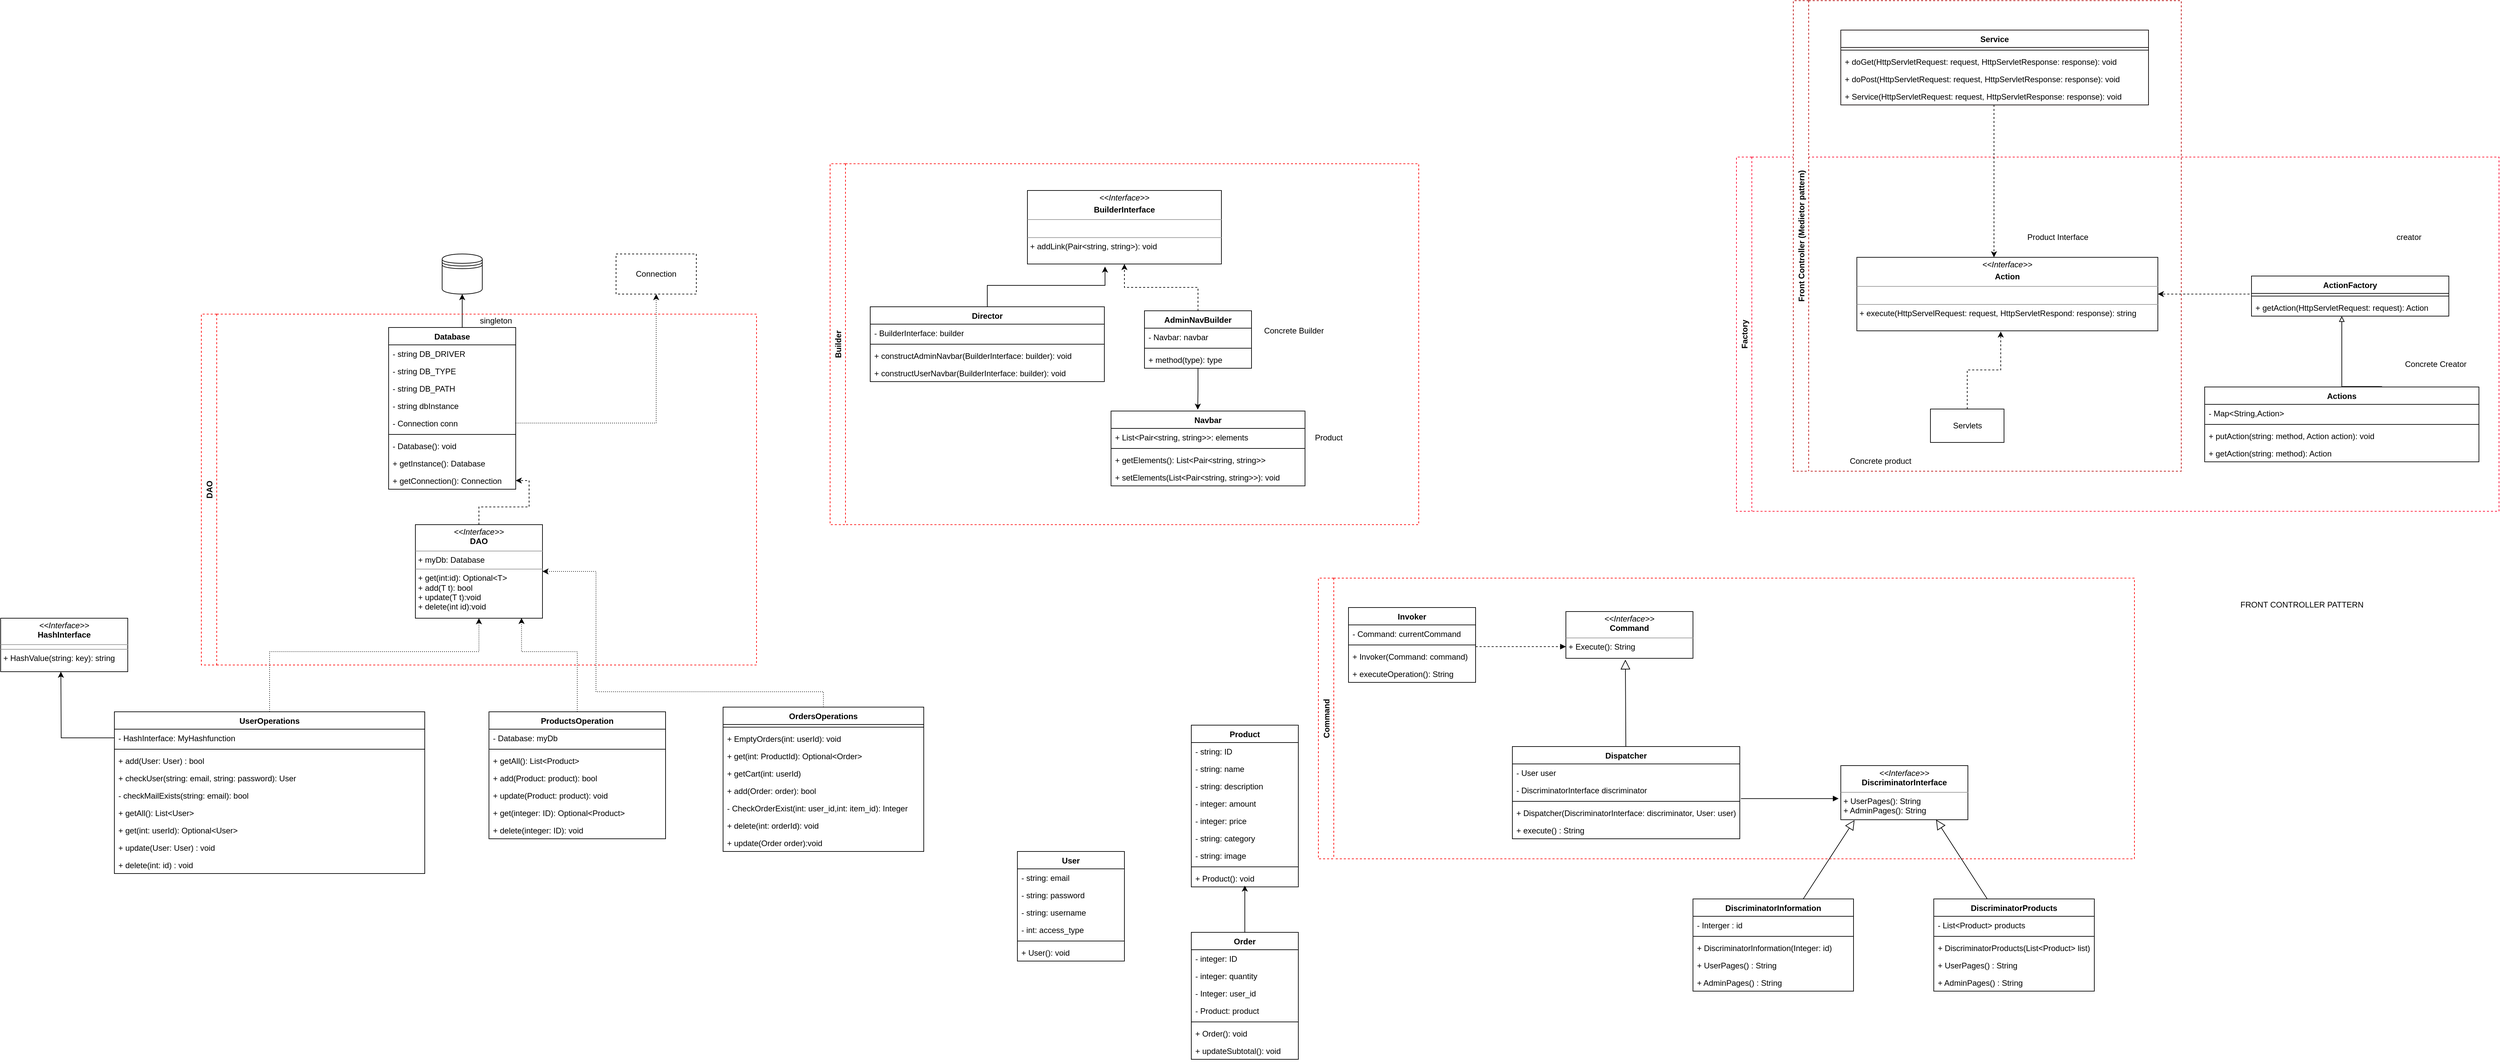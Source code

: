 <mxfile version="20.0.3" type="github"><diagram id="pHnMB-g1jZHvJkfV3085" name="Page-1"><mxGraphModel dx="7937" dy="4964" grid="1" gridSize="10" guides="1" tooltips="1" connect="1" arrows="1" fold="1" page="1" pageScale="1" pageWidth="827" pageHeight="1169" math="0" shadow="0"><root><mxCell id="0"/><mxCell id="1" parent="0"/><mxCell id="3r2Yn3bmbSHpK3YU1hJx-13" value="Factory" style="swimlane;horizontal=0;dashed=1;strokeColor=#FF032D;" parent="1" vertex="1"><mxGeometry x="2325" y="-390" width="1140" height="530" as="geometry"><mxRectangle x="1930" y="-440" width="30" height="70" as="alternateBounds"/></mxGeometry></mxCell><mxCell id="3r2Yn3bmbSHpK3YU1hJx-1" value="ActionFactory" style="swimlane;fontStyle=1;align=center;verticalAlign=top;childLayout=stackLayout;horizontal=1;startSize=26;horizontalStack=0;resizeParent=1;resizeParentMax=0;resizeLast=0;collapsible=1;marginBottom=0;" parent="3r2Yn3bmbSHpK3YU1hJx-13" vertex="1"><mxGeometry x="770" y="178" width="295" height="60" as="geometry"/></mxCell><mxCell id="3r2Yn3bmbSHpK3YU1hJx-3" value="" style="line;strokeWidth=1;fillColor=none;align=left;verticalAlign=middle;spacingTop=-1;spacingLeft=3;spacingRight=3;rotatable=0;labelPosition=right;points=[];portConstraint=eastwest;" parent="3r2Yn3bmbSHpK3YU1hJx-1" vertex="1"><mxGeometry y="26" width="295" height="8" as="geometry"/></mxCell><mxCell id="3r2Yn3bmbSHpK3YU1hJx-4" value="+ getAction(HttpServletRequest: request): Action " style="text;strokeColor=none;fillColor=none;align=left;verticalAlign=top;spacingLeft=4;spacingRight=4;overflow=hidden;rotatable=0;points=[[0,0.5],[1,0.5]];portConstraint=eastwest;" parent="3r2Yn3bmbSHpK3YU1hJx-1" vertex="1"><mxGeometry y="34" width="295" height="26" as="geometry"/></mxCell><mxCell id="GM__cMrlO5YLy66YlcLg-129" value="&lt;p style=&quot;margin:0px;margin-top:4px;text-align:center;&quot;&gt;&lt;i&gt;&amp;lt;&amp;lt;Interface&amp;gt;&amp;gt;&lt;/i&gt;&lt;/p&gt;&lt;p style=&quot;margin:0px;margin-top:4px;text-align:center;&quot;&gt;&lt;b&gt;Action&lt;/b&gt;&lt;br&gt;&lt;/p&gt;&lt;hr size=&quot;1&quot;&gt;&lt;p style=&quot;margin:0px;margin-left:4px;&quot;&gt;&lt;br&gt;&lt;/p&gt;&lt;hr size=&quot;1&quot;&gt;&lt;p style=&quot;margin:0px;margin-left:4px;&quot;&gt;+ execute(HttpServelRequest: request, HttpServletRespond: response): string&lt;/p&gt;" style="verticalAlign=top;align=left;overflow=fill;fontSize=12;fontFamily=Helvetica;html=1;startArrow=classic;startFill=1;" parent="3r2Yn3bmbSHpK3YU1hJx-13" vertex="1"><mxGeometry x="180" y="150" width="450" height="110" as="geometry"/></mxCell><mxCell id="3r2Yn3bmbSHpK3YU1hJx-15" style="edgeStyle=orthogonalEdgeStyle;rounded=0;orthogonalLoop=1;jettySize=auto;html=1;exitX=0.647;exitY=-0.005;exitDx=0;exitDy=0;exitPerimeter=0;endArrow=block;endFill=0;" parent="3r2Yn3bmbSHpK3YU1hJx-13" source="3r2Yn3bmbSHpK3YU1hJx-6" target="3r2Yn3bmbSHpK3YU1hJx-4" edge="1"><mxGeometry relative="1" as="geometry"><Array as="points"><mxPoint x="905" y="350"/><mxPoint x="905" y="350"/></Array><mxPoint x="930" y="350" as="targetPoint"/></mxGeometry></mxCell><mxCell id="3r2Yn3bmbSHpK3YU1hJx-6" value="Actions" style="swimlane;fontStyle=1;align=center;verticalAlign=top;childLayout=stackLayout;horizontal=1;startSize=26;horizontalStack=0;resizeParent=1;resizeParentMax=0;resizeLast=0;collapsible=1;marginBottom=0;" parent="3r2Yn3bmbSHpK3YU1hJx-13" vertex="1"><mxGeometry x="700" y="344" width="410" height="112" as="geometry"/></mxCell><mxCell id="3r2Yn3bmbSHpK3YU1hJx-7" value="- Map&lt;String,Action&gt;" style="text;strokeColor=none;fillColor=none;align=left;verticalAlign=top;spacingLeft=4;spacingRight=4;overflow=hidden;rotatable=0;points=[[0,0.5],[1,0.5]];portConstraint=eastwest;" parent="3r2Yn3bmbSHpK3YU1hJx-6" vertex="1"><mxGeometry y="26" width="410" height="26" as="geometry"/></mxCell><mxCell id="3r2Yn3bmbSHpK3YU1hJx-8" value="" style="line;strokeWidth=1;fillColor=none;align=left;verticalAlign=middle;spacingTop=-1;spacingLeft=3;spacingRight=3;rotatable=0;labelPosition=right;points=[];portConstraint=eastwest;" parent="3r2Yn3bmbSHpK3YU1hJx-6" vertex="1"><mxGeometry y="52" width="410" height="8" as="geometry"/></mxCell><mxCell id="3r2Yn3bmbSHpK3YU1hJx-9" value="+ putAction(string: method, Action action): void" style="text;strokeColor=none;fillColor=none;align=left;verticalAlign=top;spacingLeft=4;spacingRight=4;overflow=hidden;rotatable=0;points=[[0,0.5],[1,0.5]];portConstraint=eastwest;" parent="3r2Yn3bmbSHpK3YU1hJx-6" vertex="1"><mxGeometry y="60" width="410" height="26" as="geometry"/></mxCell><mxCell id="3r2Yn3bmbSHpK3YU1hJx-10" value="+ getAction(string: method): Action" style="text;strokeColor=none;fillColor=none;align=left;verticalAlign=top;spacingLeft=4;spacingRight=4;overflow=hidden;rotatable=0;points=[[0,0.5],[1,0.5]];portConstraint=eastwest;" parent="3r2Yn3bmbSHpK3YU1hJx-6" vertex="1"><mxGeometry y="86" width="410" height="26" as="geometry"/></mxCell><mxCell id="3r2Yn3bmbSHpK3YU1hJx-12" style="edgeStyle=orthogonalEdgeStyle;rounded=0;orthogonalLoop=1;jettySize=auto;html=1;dashed=1;exitX=0;exitY=-0.154;exitDx=0;exitDy=0;exitPerimeter=0;entryX=1;entryY=0.5;entryDx=0;entryDy=0;" parent="3r2Yn3bmbSHpK3YU1hJx-13" source="3r2Yn3bmbSHpK3YU1hJx-4" target="GM__cMrlO5YLy66YlcLg-129" edge="1"><mxGeometry relative="1" as="geometry"><mxPoint x="650" y="450" as="sourcePoint"/><mxPoint x="450" y="450" as="targetPoint"/><Array as="points"><mxPoint x="770" y="205"/></Array></mxGeometry></mxCell><mxCell id="3r2Yn3bmbSHpK3YU1hJx-17" value="creator" style="text;html=1;align=center;verticalAlign=middle;resizable=0;points=[];autosize=1;strokeColor=none;fillColor=none;" parent="3r2Yn3bmbSHpK3YU1hJx-13" vertex="1"><mxGeometry x="980" y="110" width="50" height="20" as="geometry"/></mxCell><mxCell id="Ls3GXpMBRmQb9iIshapV-10" value="Concrete product" style="text;html=1;align=center;verticalAlign=middle;resizable=0;points=[];autosize=1;strokeColor=none;fillColor=none;" parent="3r2Yn3bmbSHpK3YU1hJx-13" vertex="1"><mxGeometry x="160" y="444.5" width="110" height="20" as="geometry"/></mxCell><mxCell id="Ls3GXpMBRmQb9iIshapV-11" value="Product Interface" style="text;html=1;align=center;verticalAlign=middle;resizable=0;points=[];autosize=1;strokeColor=none;fillColor=none;" parent="3r2Yn3bmbSHpK3YU1hJx-13" vertex="1"><mxGeometry x="425" y="110" width="110" height="20" as="geometry"/></mxCell><mxCell id="Ls3GXpMBRmQb9iIshapV-12" value="Concrete Creator" style="text;html=1;align=center;verticalAlign=middle;resizable=0;points=[];autosize=1;strokeColor=none;fillColor=none;" parent="3r2Yn3bmbSHpK3YU1hJx-13" vertex="1"><mxGeometry x="990" y="300" width="110" height="20" as="geometry"/></mxCell><mxCell id="GM__cMrlO5YLy66YlcLg-109" value="Builder" style="swimlane;horizontal=0;fontSize=12;dashed=1;strokeColor=#FF0000;" parent="1" vertex="1"><mxGeometry x="970" y="-380" width="880" height="540" as="geometry"><mxRectangle x="970" y="-380" width="30" height="60" as="alternateBounds"/></mxGeometry></mxCell><mxCell id="GM__cMrlO5YLy66YlcLg-113" style="edgeStyle=orthogonalEdgeStyle;rounded=0;orthogonalLoop=1;jettySize=auto;html=1;dashed=1;fontSize=12;startArrow=none;startFill=0;endArrow=classic;endFill=1;" parent="GM__cMrlO5YLy66YlcLg-109" source="GM__cMrlO5YLy66YlcLg-104" target="XOLMq-orLFWp1OR8xW_f-2" edge="1"><mxGeometry relative="1" as="geometry"/></mxCell><mxCell id="GM__cMrlO5YLy66YlcLg-114" style="edgeStyle=orthogonalEdgeStyle;rounded=0;orthogonalLoop=1;jettySize=auto;html=1;entryX=0.447;entryY=-0.018;entryDx=0;entryDy=0;entryPerimeter=0;fontSize=12;startArrow=none;startFill=0;endArrow=classic;endFill=1;" parent="GM__cMrlO5YLy66YlcLg-109" source="GM__cMrlO5YLy66YlcLg-104" target="GM__cMrlO5YLy66YlcLg-99" edge="1"><mxGeometry relative="1" as="geometry"/></mxCell><mxCell id="GM__cMrlO5YLy66YlcLg-104" value="AdminNavBuilder" style="swimlane;fontStyle=1;align=center;verticalAlign=top;childLayout=stackLayout;horizontal=1;startSize=26;horizontalStack=0;resizeParent=1;resizeParentMax=0;resizeLast=0;collapsible=1;marginBottom=0;fontSize=12;" parent="GM__cMrlO5YLy66YlcLg-109" vertex="1"><mxGeometry x="470" y="220" width="160" height="86" as="geometry"/></mxCell><mxCell id="GM__cMrlO5YLy66YlcLg-105" value="- Navbar: navbar" style="text;strokeColor=none;fillColor=none;align=left;verticalAlign=top;spacingLeft=4;spacingRight=4;overflow=hidden;rotatable=0;points=[[0,0.5],[1,0.5]];portConstraint=eastwest;fontSize=12;" parent="GM__cMrlO5YLy66YlcLg-104" vertex="1"><mxGeometry y="26" width="160" height="26" as="geometry"/></mxCell><mxCell id="GM__cMrlO5YLy66YlcLg-106" value="" style="line;strokeWidth=1;fillColor=none;align=left;verticalAlign=middle;spacingTop=-1;spacingLeft=3;spacingRight=3;rotatable=0;labelPosition=right;points=[];portConstraint=eastwest;fontSize=12;" parent="GM__cMrlO5YLy66YlcLg-104" vertex="1"><mxGeometry y="52" width="160" height="8" as="geometry"/></mxCell><mxCell id="GM__cMrlO5YLy66YlcLg-107" value="+ method(type): type" style="text;strokeColor=none;fillColor=none;align=left;verticalAlign=top;spacingLeft=4;spacingRight=4;overflow=hidden;rotatable=0;points=[[0,0.5],[1,0.5]];portConstraint=eastwest;fontSize=12;" parent="GM__cMrlO5YLy66YlcLg-104" vertex="1"><mxGeometry y="60" width="160" height="26" as="geometry"/></mxCell><mxCell id="GM__cMrlO5YLy66YlcLg-99" value="Navbar" style="swimlane;fontStyle=1;align=center;verticalAlign=top;childLayout=stackLayout;horizontal=1;startSize=26;horizontalStack=0;resizeParent=1;resizeParentMax=0;resizeLast=0;collapsible=1;marginBottom=0;fontSize=12;" parent="GM__cMrlO5YLy66YlcLg-109" vertex="1"><mxGeometry x="420" y="370" width="290" height="112" as="geometry"/></mxCell><mxCell id="GM__cMrlO5YLy66YlcLg-100" value="+ List&lt;Pair&lt;string, string&gt;&gt;: elements" style="text;strokeColor=none;fillColor=none;align=left;verticalAlign=top;spacingLeft=4;spacingRight=4;overflow=hidden;rotatable=0;points=[[0,0.5],[1,0.5]];portConstraint=eastwest;fontSize=12;" parent="GM__cMrlO5YLy66YlcLg-99" vertex="1"><mxGeometry y="26" width="290" height="26" as="geometry"/></mxCell><mxCell id="GM__cMrlO5YLy66YlcLg-101" value="" style="line;strokeWidth=1;fillColor=none;align=left;verticalAlign=middle;spacingTop=-1;spacingLeft=3;spacingRight=3;rotatable=0;labelPosition=right;points=[];portConstraint=eastwest;fontSize=12;" parent="GM__cMrlO5YLy66YlcLg-99" vertex="1"><mxGeometry y="52" width="290" height="8" as="geometry"/></mxCell><mxCell id="GM__cMrlO5YLy66YlcLg-102" value="+ getElements(): List&lt;Pair&lt;string, string&gt;&gt;" style="text;strokeColor=none;fillColor=none;align=left;verticalAlign=top;spacingLeft=4;spacingRight=4;overflow=hidden;rotatable=0;points=[[0,0.5],[1,0.5]];portConstraint=eastwest;fontSize=12;" parent="GM__cMrlO5YLy66YlcLg-99" vertex="1"><mxGeometry y="60" width="290" height="26" as="geometry"/></mxCell><mxCell id="GM__cMrlO5YLy66YlcLg-103" value="+ setElements(List&lt;Pair&lt;string, string&gt;&gt;): void" style="text;strokeColor=none;fillColor=none;align=left;verticalAlign=top;spacingLeft=4;spacingRight=4;overflow=hidden;rotatable=0;points=[[0,0.5],[1,0.5]];portConstraint=eastwest;fontSize=12;" parent="GM__cMrlO5YLy66YlcLg-99" vertex="1"><mxGeometry y="86" width="290" height="26" as="geometry"/></mxCell><mxCell id="XOLMq-orLFWp1OR8xW_f-2" value="&lt;p style=&quot;margin:0px;margin-top:4px;text-align:center;&quot;&gt;&lt;i&gt;&amp;lt;&amp;lt;Interface&amp;gt;&amp;gt;&lt;/i&gt;&lt;/p&gt;&lt;p style=&quot;margin:0px;margin-top:4px;text-align:center;&quot;&gt;&lt;b&gt;BuilderInterface&lt;/b&gt;&lt;br&gt;&lt;/p&gt;&lt;hr size=&quot;1&quot;&gt;&lt;br&gt;&lt;hr size=&quot;1&quot;&gt;&lt;p style=&quot;margin:0px;margin-left:4px;&quot;&gt;+ addLink(Pair&amp;lt;string, string&amp;gt;): void&lt;br&gt;&lt;/p&gt;" style="verticalAlign=top;align=left;overflow=fill;fontSize=12;fontFamily=Helvetica;html=1;" parent="GM__cMrlO5YLy66YlcLg-109" vertex="1"><mxGeometry x="295" y="40" width="290" height="110" as="geometry"/></mxCell><mxCell id="GM__cMrlO5YLy66YlcLg-122" style="edgeStyle=orthogonalEdgeStyle;rounded=0;orthogonalLoop=1;jettySize=auto;html=1;entryX=0.4;entryY=1.035;entryDx=0;entryDy=0;entryPerimeter=0;fontSize=12;startArrow=none;startFill=0;endArrow=classic;endFill=1;" parent="GM__cMrlO5YLy66YlcLg-109" source="GM__cMrlO5YLy66YlcLg-117" target="XOLMq-orLFWp1OR8xW_f-2" edge="1"><mxGeometry relative="1" as="geometry"/></mxCell><mxCell id="GM__cMrlO5YLy66YlcLg-117" value="Director" style="swimlane;fontStyle=1;align=center;verticalAlign=top;childLayout=stackLayout;horizontal=1;startSize=26;horizontalStack=0;resizeParent=1;resizeParentMax=0;resizeLast=0;collapsible=1;marginBottom=0;fontSize=12;startArrow=classic;startFill=1;" parent="GM__cMrlO5YLy66YlcLg-109" vertex="1"><mxGeometry x="60" y="214" width="350" height="112" as="geometry"/></mxCell><mxCell id="GM__cMrlO5YLy66YlcLg-118" value="- BuilderInterface: builder" style="text;strokeColor=none;fillColor=none;align=left;verticalAlign=top;spacingLeft=4;spacingRight=4;overflow=hidden;rotatable=0;points=[[0,0.5],[1,0.5]];portConstraint=eastwest;fontSize=12;startArrow=classic;startFill=1;" parent="GM__cMrlO5YLy66YlcLg-117" vertex="1"><mxGeometry y="26" width="350" height="26" as="geometry"/></mxCell><mxCell id="GM__cMrlO5YLy66YlcLg-119" value="" style="line;strokeWidth=1;fillColor=none;align=left;verticalAlign=middle;spacingTop=-1;spacingLeft=3;spacingRight=3;rotatable=0;labelPosition=right;points=[];portConstraint=eastwest;fontSize=12;startArrow=classic;startFill=1;" parent="GM__cMrlO5YLy66YlcLg-117" vertex="1"><mxGeometry y="52" width="350" height="8" as="geometry"/></mxCell><mxCell id="GM__cMrlO5YLy66YlcLg-120" value="+ constructAdminNavbar(BuilderInterface: builder): void" style="text;strokeColor=none;fillColor=none;align=left;verticalAlign=top;spacingLeft=4;spacingRight=4;overflow=hidden;rotatable=0;points=[[0,0.5],[1,0.5]];portConstraint=eastwest;dashed=1;fontSize=12;startArrow=classic;startFill=1;" parent="GM__cMrlO5YLy66YlcLg-117" vertex="1"><mxGeometry y="60" width="350" height="26" as="geometry"/></mxCell><mxCell id="GM__cMrlO5YLy66YlcLg-128" value="+ constructUserNavbar(BuilderInterface: builder): void" style="text;strokeColor=none;fillColor=none;align=left;verticalAlign=top;spacingLeft=4;spacingRight=4;overflow=hidden;rotatable=0;points=[[0,0.5],[1,0.5]];portConstraint=eastwest;dashed=1;fontSize=12;startArrow=classic;startFill=1;" parent="GM__cMrlO5YLy66YlcLg-117" vertex="1"><mxGeometry y="86" width="350" height="26" as="geometry"/></mxCell><mxCell id="GM__cMrlO5YLy66YlcLg-18" value="User" style="swimlane;fontStyle=1;align=center;verticalAlign=top;childLayout=stackLayout;horizontal=1;startSize=26;horizontalStack=0;resizeParent=1;resizeParentMax=0;resizeLast=0;collapsible=1;marginBottom=0;" parent="1" vertex="1"><mxGeometry x="1250" y="649" width="160" height="164" as="geometry"/></mxCell><mxCell id="GM__cMrlO5YLy66YlcLg-19" value="- string: email" style="text;strokeColor=none;fillColor=none;align=left;verticalAlign=top;spacingLeft=4;spacingRight=4;overflow=hidden;rotatable=0;points=[[0,0.5],[1,0.5]];portConstraint=eastwest;" parent="GM__cMrlO5YLy66YlcLg-18" vertex="1"><mxGeometry y="26" width="160" height="26" as="geometry"/></mxCell><mxCell id="GM__cMrlO5YLy66YlcLg-22" value="- string: password" style="text;strokeColor=none;fillColor=none;align=left;verticalAlign=top;spacingLeft=4;spacingRight=4;overflow=hidden;rotatable=0;points=[[0,0.5],[1,0.5]];portConstraint=eastwest;" parent="GM__cMrlO5YLy66YlcLg-18" vertex="1"><mxGeometry y="52" width="160" height="26" as="geometry"/></mxCell><mxCell id="GM__cMrlO5YLy66YlcLg-23" value="- string: username" style="text;strokeColor=none;fillColor=none;align=left;verticalAlign=top;spacingLeft=4;spacingRight=4;overflow=hidden;rotatable=0;points=[[0,0.5],[1,0.5]];portConstraint=eastwest;" parent="GM__cMrlO5YLy66YlcLg-18" vertex="1"><mxGeometry y="78" width="160" height="26" as="geometry"/></mxCell><mxCell id="GM__cMrlO5YLy66YlcLg-24" value="- int: access_type" style="text;strokeColor=none;fillColor=none;align=left;verticalAlign=top;spacingLeft=4;spacingRight=4;overflow=hidden;rotatable=0;points=[[0,0.5],[1,0.5]];portConstraint=eastwest;" parent="GM__cMrlO5YLy66YlcLg-18" vertex="1"><mxGeometry y="104" width="160" height="26" as="geometry"/></mxCell><mxCell id="GM__cMrlO5YLy66YlcLg-20" value="" style="line;strokeWidth=1;fillColor=none;align=left;verticalAlign=middle;spacingTop=-1;spacingLeft=3;spacingRight=3;rotatable=0;labelPosition=right;points=[];portConstraint=eastwest;" parent="GM__cMrlO5YLy66YlcLg-18" vertex="1"><mxGeometry y="130" width="160" height="8" as="geometry"/></mxCell><mxCell id="GM__cMrlO5YLy66YlcLg-21" value="+ User(): void" style="text;strokeColor=none;fillColor=none;align=left;verticalAlign=top;spacingLeft=4;spacingRight=4;overflow=hidden;rotatable=0;points=[[0,0.5],[1,0.5]];portConstraint=eastwest;" parent="GM__cMrlO5YLy66YlcLg-18" vertex="1"><mxGeometry y="138" width="160" height="26" as="geometry"/></mxCell><mxCell id="GM__cMrlO5YLy66YlcLg-26" value="Product" style="swimlane;fontStyle=1;align=center;verticalAlign=top;childLayout=stackLayout;horizontal=1;startSize=26;horizontalStack=0;resizeParent=1;resizeParentMax=0;resizeLast=0;collapsible=1;marginBottom=0;" parent="1" vertex="1"><mxGeometry x="1510" y="460" width="160" height="242" as="geometry"/></mxCell><mxCell id="GM__cMrlO5YLy66YlcLg-27" value="- string: ID" style="text;strokeColor=none;fillColor=none;align=left;verticalAlign=top;spacingLeft=4;spacingRight=4;overflow=hidden;rotatable=0;points=[[0,0.5],[1,0.5]];portConstraint=eastwest;" parent="GM__cMrlO5YLy66YlcLg-26" vertex="1"><mxGeometry y="26" width="160" height="26" as="geometry"/></mxCell><mxCell id="GM__cMrlO5YLy66YlcLg-30" value="- string: name" style="text;strokeColor=none;fillColor=none;align=left;verticalAlign=top;spacingLeft=4;spacingRight=4;overflow=hidden;rotatable=0;points=[[0,0.5],[1,0.5]];portConstraint=eastwest;" parent="GM__cMrlO5YLy66YlcLg-26" vertex="1"><mxGeometry y="52" width="160" height="26" as="geometry"/></mxCell><mxCell id="GM__cMrlO5YLy66YlcLg-31" value="- string: description" style="text;strokeColor=none;fillColor=none;align=left;verticalAlign=top;spacingLeft=4;spacingRight=4;overflow=hidden;rotatable=0;points=[[0,0.5],[1,0.5]];portConstraint=eastwest;" parent="GM__cMrlO5YLy66YlcLg-26" vertex="1"><mxGeometry y="78" width="160" height="26" as="geometry"/></mxCell><mxCell id="GM__cMrlO5YLy66YlcLg-32" value="- integer: amount" style="text;strokeColor=none;fillColor=none;align=left;verticalAlign=top;spacingLeft=4;spacingRight=4;overflow=hidden;rotatable=0;points=[[0,0.5],[1,0.5]];portConstraint=eastwest;" parent="GM__cMrlO5YLy66YlcLg-26" vertex="1"><mxGeometry y="104" width="160" height="26" as="geometry"/></mxCell><mxCell id="GM__cMrlO5YLy66YlcLg-33" value="- integer: price" style="text;strokeColor=none;fillColor=none;align=left;verticalAlign=top;spacingLeft=4;spacingRight=4;overflow=hidden;rotatable=0;points=[[0,0.5],[1,0.5]];portConstraint=eastwest;" parent="GM__cMrlO5YLy66YlcLg-26" vertex="1"><mxGeometry y="130" width="160" height="26" as="geometry"/></mxCell><mxCell id="GM__cMrlO5YLy66YlcLg-34" value="- string: category" style="text;strokeColor=none;fillColor=none;align=left;verticalAlign=top;spacingLeft=4;spacingRight=4;overflow=hidden;rotatable=0;points=[[0,0.5],[1,0.5]];portConstraint=eastwest;" parent="GM__cMrlO5YLy66YlcLg-26" vertex="1"><mxGeometry y="156" width="160" height="26" as="geometry"/></mxCell><mxCell id="GM__cMrlO5YLy66YlcLg-35" value="- string: image" style="text;strokeColor=none;fillColor=none;align=left;verticalAlign=top;spacingLeft=4;spacingRight=4;overflow=hidden;rotatable=0;points=[[0,0.5],[1,0.5]];portConstraint=eastwest;" parent="GM__cMrlO5YLy66YlcLg-26" vertex="1"><mxGeometry y="182" width="160" height="26" as="geometry"/></mxCell><mxCell id="GM__cMrlO5YLy66YlcLg-28" value="" style="line;strokeWidth=1;fillColor=none;align=left;verticalAlign=middle;spacingTop=-1;spacingLeft=3;spacingRight=3;rotatable=0;labelPosition=right;points=[];portConstraint=eastwest;" parent="GM__cMrlO5YLy66YlcLg-26" vertex="1"><mxGeometry y="208" width="160" height="8" as="geometry"/></mxCell><mxCell id="GM__cMrlO5YLy66YlcLg-29" value="+ Product(): void" style="text;strokeColor=none;fillColor=none;align=left;verticalAlign=top;spacingLeft=4;spacingRight=4;overflow=hidden;rotatable=0;points=[[0,0.5],[1,0.5]];portConstraint=eastwest;" parent="GM__cMrlO5YLy66YlcLg-26" vertex="1"><mxGeometry y="216" width="160" height="26" as="geometry"/></mxCell><mxCell id="GM__cMrlO5YLy66YlcLg-42" style="edgeStyle=orthogonalEdgeStyle;rounded=0;orthogonalLoop=1;jettySize=auto;html=1;entryX=0.5;entryY=1;entryDx=0;entryDy=0;" parent="1" source="GM__cMrlO5YLy66YlcLg-37" target="GM__cMrlO5YLy66YlcLg-41" edge="1"><mxGeometry relative="1" as="geometry"><Array as="points"><mxPoint x="420" y="-185"/><mxPoint x="420" y="-185"/></Array></mxGeometry></mxCell><mxCell id="GM__cMrlO5YLy66YlcLg-37" value="Database" style="swimlane;fontStyle=1;align=center;verticalAlign=top;childLayout=stackLayout;horizontal=1;startSize=26;horizontalStack=0;resizeParent=1;resizeParentMax=0;resizeLast=0;collapsible=1;marginBottom=0;" parent="1" vertex="1"><mxGeometry x="310" y="-135" width="190" height="242" as="geometry"/></mxCell><mxCell id="GM__cMrlO5YLy66YlcLg-38" value="- string DB_DRIVER" style="text;strokeColor=none;fillColor=none;align=left;verticalAlign=top;spacingLeft=4;spacingRight=4;overflow=hidden;rotatable=0;points=[[0,0.5],[1,0.5]];portConstraint=eastwest;" parent="GM__cMrlO5YLy66YlcLg-37" vertex="1"><mxGeometry y="26" width="190" height="26" as="geometry"/></mxCell><mxCell id="GM__cMrlO5YLy66YlcLg-43" value="- string DB_TYPE" style="text;strokeColor=none;fillColor=none;align=left;verticalAlign=top;spacingLeft=4;spacingRight=4;overflow=hidden;rotatable=0;points=[[0,0.5],[1,0.5]];portConstraint=eastwest;" parent="GM__cMrlO5YLy66YlcLg-37" vertex="1"><mxGeometry y="52" width="190" height="26" as="geometry"/></mxCell><mxCell id="GM__cMrlO5YLy66YlcLg-44" value="- string DB_PATH" style="text;strokeColor=none;fillColor=none;align=left;verticalAlign=top;spacingLeft=4;spacingRight=4;overflow=hidden;rotatable=0;points=[[0,0.5],[1,0.5]];portConstraint=eastwest;" parent="GM__cMrlO5YLy66YlcLg-37" vertex="1"><mxGeometry y="78" width="190" height="26" as="geometry"/></mxCell><mxCell id="GM__cMrlO5YLy66YlcLg-45" value="- string dbInstance" style="text;strokeColor=none;fillColor=none;align=left;verticalAlign=top;spacingLeft=4;spacingRight=4;overflow=hidden;rotatable=0;points=[[0,0.5],[1,0.5]];portConstraint=eastwest;" parent="GM__cMrlO5YLy66YlcLg-37" vertex="1"><mxGeometry y="104" width="190" height="26" as="geometry"/></mxCell><mxCell id="GM__cMrlO5YLy66YlcLg-47" value="- Connection conn" style="text;strokeColor=none;fillColor=none;align=left;verticalAlign=top;spacingLeft=4;spacingRight=4;overflow=hidden;rotatable=0;points=[[0,0.5],[1,0.5]];portConstraint=eastwest;dashed=1;" parent="GM__cMrlO5YLy66YlcLg-37" vertex="1"><mxGeometry y="130" width="190" height="26" as="geometry"/></mxCell><mxCell id="GM__cMrlO5YLy66YlcLg-39" value="" style="line;strokeWidth=1;fillColor=none;align=left;verticalAlign=middle;spacingTop=-1;spacingLeft=3;spacingRight=3;rotatable=0;labelPosition=right;points=[];portConstraint=eastwest;" parent="GM__cMrlO5YLy66YlcLg-37" vertex="1"><mxGeometry y="156" width="190" height="8" as="geometry"/></mxCell><mxCell id="GM__cMrlO5YLy66YlcLg-40" value="- Database(): void" style="text;strokeColor=none;fillColor=none;align=left;verticalAlign=top;spacingLeft=4;spacingRight=4;overflow=hidden;rotatable=0;points=[[0,0.5],[1,0.5]];portConstraint=eastwest;" parent="GM__cMrlO5YLy66YlcLg-37" vertex="1"><mxGeometry y="164" width="190" height="26" as="geometry"/></mxCell><mxCell id="GM__cMrlO5YLy66YlcLg-51" value="+ getInstance(): Database" style="text;strokeColor=none;fillColor=none;align=left;verticalAlign=top;spacingLeft=4;spacingRight=4;overflow=hidden;rotatable=0;points=[[0,0.5],[1,0.5]];portConstraint=eastwest;" parent="GM__cMrlO5YLy66YlcLg-37" vertex="1"><mxGeometry y="190" width="190" height="26" as="geometry"/></mxCell><mxCell id="GM__cMrlO5YLy66YlcLg-50" value="+ getConnection(): Connection" style="text;strokeColor=none;fillColor=none;align=left;verticalAlign=top;spacingLeft=4;spacingRight=4;overflow=hidden;rotatable=0;points=[[0,0.5],[1,0.5]];portConstraint=eastwest;" parent="GM__cMrlO5YLy66YlcLg-37" vertex="1"><mxGeometry y="216" width="190" height="26" as="geometry"/></mxCell><mxCell id="GM__cMrlO5YLy66YlcLg-41" value="" style="shape=datastore;whiteSpace=wrap;html=1;" parent="1" vertex="1"><mxGeometry x="390" y="-245" width="60" height="60" as="geometry"/></mxCell><mxCell id="GM__cMrlO5YLy66YlcLg-46" value="singleton" style="text;html=1;align=center;verticalAlign=middle;resizable=0;points=[];autosize=1;strokeColor=none;fillColor=none;" parent="1" vertex="1"><mxGeometry x="440" y="-155" width="60" height="20" as="geometry"/></mxCell><mxCell id="GM__cMrlO5YLy66YlcLg-48" style="edgeStyle=orthogonalEdgeStyle;rounded=0;orthogonalLoop=1;jettySize=auto;html=1;dashed=1;dashPattern=1 2;" parent="1" source="GM__cMrlO5YLy66YlcLg-47" target="GM__cMrlO5YLy66YlcLg-49" edge="1"><mxGeometry relative="1" as="geometry"><mxPoint x="710" y="-135" as="targetPoint"/></mxGeometry></mxCell><mxCell id="GM__cMrlO5YLy66YlcLg-49" value="Connection" style="rounded=0;whiteSpace=wrap;html=1;dashed=1;" parent="1" vertex="1"><mxGeometry x="650" y="-245" width="120" height="60" as="geometry"/></mxCell><mxCell id="GM__cMrlO5YLy66YlcLg-52" value="DAO" style="swimlane;horizontal=0;dashed=1;strokeColor=#FF0000;" parent="1" vertex="1"><mxGeometry x="30" y="-155" width="830" height="525" as="geometry"/></mxCell><mxCell id="g5hwZjvVModgRcuW4keP-11" value="&lt;p style=&quot;margin:0px;margin-top:4px;text-align:center;&quot;&gt;&lt;i&gt;&amp;lt;&amp;lt;Interface&amp;gt;&amp;gt;&lt;/i&gt;&lt;br&gt;&lt;b&gt;DAO&lt;/b&gt;&lt;/p&gt;&lt;hr size=&quot;1&quot;&gt;&lt;p style=&quot;margin:0px;margin-left:4px;&quot;&gt;+ myDb: Database&lt;br&gt;&lt;/p&gt;&lt;hr size=&quot;1&quot;&gt;&lt;p style=&quot;margin:0px;margin-left:4px;&quot;&gt;+ get(int:id): Optional&amp;lt;T&amp;gt;&lt;/p&gt;&lt;p style=&quot;margin:0px;margin-left:4px;&quot;&gt;+ add(T t): bool&lt;/p&gt;&lt;p style=&quot;margin:0px;margin-left:4px;&quot;&gt;+ update(T t):void&lt;/p&gt;&lt;p style=&quot;margin:0px;margin-left:4px;&quot;&gt;+ delete(int id):void&lt;/p&gt;" style="verticalAlign=top;align=left;overflow=fill;fontSize=12;fontFamily=Helvetica;html=1;" parent="GM__cMrlO5YLy66YlcLg-52" vertex="1"><mxGeometry x="320" y="315" width="190" height="140" as="geometry"/></mxCell><mxCell id="GM__cMrlO5YLy66YlcLg-67" style="edgeStyle=orthogonalEdgeStyle;rounded=0;orthogonalLoop=1;jettySize=auto;html=1;dashed=1;dashPattern=1 2;fontSize=50;" parent="1" source="GM__cMrlO5YLy66YlcLg-53" target="g5hwZjvVModgRcuW4keP-11" edge="1"><mxGeometry relative="1" as="geometry"><mxPoint x="334.56" y="312" as="targetPoint"/><Array as="points"><mxPoint x="132" y="350"/><mxPoint x="445" y="350"/></Array></mxGeometry></mxCell><mxCell id="GM__cMrlO5YLy66YlcLg-53" value="UserOperations" style="swimlane;fontStyle=1;align=center;verticalAlign=top;childLayout=stackLayout;horizontal=1;startSize=26;horizontalStack=0;resizeParent=1;resizeParentMax=0;resizeLast=0;collapsible=1;marginBottom=0;" parent="1" vertex="1"><mxGeometry x="-100" y="440" width="464" height="242" as="geometry"/></mxCell><mxCell id="GM__cMrlO5YLy66YlcLg-57" value="- HashInterface: MyHashfunction" style="text;strokeColor=none;fillColor=none;align=left;verticalAlign=top;spacingLeft=4;spacingRight=4;overflow=hidden;rotatable=0;points=[[0,0.5],[1,0.5]];portConstraint=eastwest;dashed=1;" parent="GM__cMrlO5YLy66YlcLg-53" vertex="1"><mxGeometry y="26" width="464" height="26" as="geometry"/></mxCell><mxCell id="GM__cMrlO5YLy66YlcLg-55" value="" style="line;strokeWidth=1;fillColor=none;align=left;verticalAlign=middle;spacingTop=-1;spacingLeft=3;spacingRight=3;rotatable=0;labelPosition=right;points=[];portConstraint=eastwest;" parent="GM__cMrlO5YLy66YlcLg-53" vertex="1"><mxGeometry y="52" width="464" height="8" as="geometry"/></mxCell><mxCell id="GM__cMrlO5YLy66YlcLg-56" value="+ add(User: User) : bool" style="text;strokeColor=none;fillColor=none;align=left;verticalAlign=top;spacingLeft=4;spacingRight=4;overflow=hidden;rotatable=0;points=[[0,0.5],[1,0.5]];portConstraint=eastwest;dashed=1;" parent="GM__cMrlO5YLy66YlcLg-53" vertex="1"><mxGeometry y="60" width="464" height="26" as="geometry"/></mxCell><mxCell id="GM__cMrlO5YLy66YlcLg-58" value="+ checkUser(string: email, string: password): User" style="text;strokeColor=none;fillColor=none;align=left;verticalAlign=top;spacingLeft=4;spacingRight=4;overflow=hidden;rotatable=0;points=[[0,0.5],[1,0.5]];portConstraint=eastwest;dashed=1;" parent="GM__cMrlO5YLy66YlcLg-53" vertex="1"><mxGeometry y="86" width="464" height="26" as="geometry"/></mxCell><mxCell id="GM__cMrlO5YLy66YlcLg-59" value="- checkMailExists(string: email): bool" style="text;strokeColor=none;fillColor=none;align=left;verticalAlign=top;spacingLeft=4;spacingRight=4;overflow=hidden;rotatable=0;points=[[0,0.5],[1,0.5]];portConstraint=eastwest;dashed=1;" parent="GM__cMrlO5YLy66YlcLg-53" vertex="1"><mxGeometry y="112" width="464" height="26" as="geometry"/></mxCell><mxCell id="g5hwZjvVModgRcuW4keP-12" value="+ getAll(): List&lt;User&gt;" style="text;strokeColor=none;fillColor=none;align=left;verticalAlign=top;spacingLeft=4;spacingRight=4;overflow=hidden;rotatable=0;points=[[0,0.5],[1,0.5]];portConstraint=eastwest;dashed=1;" parent="GM__cMrlO5YLy66YlcLg-53" vertex="1"><mxGeometry y="138" width="464" height="26" as="geometry"/></mxCell><mxCell id="g5hwZjvVModgRcuW4keP-13" value="+ get(int: userId): Optional&lt;User&gt;" style="text;strokeColor=none;fillColor=none;align=left;verticalAlign=top;spacingLeft=4;spacingRight=4;overflow=hidden;rotatable=0;points=[[0,0.5],[1,0.5]];portConstraint=eastwest;dashed=1;" parent="GM__cMrlO5YLy66YlcLg-53" vertex="1"><mxGeometry y="164" width="464" height="26" as="geometry"/></mxCell><mxCell id="g5hwZjvVModgRcuW4keP-14" value="+ update(User: User) : void" style="text;strokeColor=none;fillColor=none;align=left;verticalAlign=top;spacingLeft=4;spacingRight=4;overflow=hidden;rotatable=0;points=[[0,0.5],[1,0.5]];portConstraint=eastwest;dashed=1;" parent="GM__cMrlO5YLy66YlcLg-53" vertex="1"><mxGeometry y="190" width="464" height="26" as="geometry"/></mxCell><mxCell id="g5hwZjvVModgRcuW4keP-15" value="+ delete(int: id) : void" style="text;strokeColor=none;fillColor=none;align=left;verticalAlign=top;spacingLeft=4;spacingRight=4;overflow=hidden;rotatable=0;points=[[0,0.5],[1,0.5]];portConstraint=eastwest;dashed=1;" parent="GM__cMrlO5YLy66YlcLg-53" vertex="1"><mxGeometry y="216" width="464" height="26" as="geometry"/></mxCell><mxCell id="GM__cMrlO5YLy66YlcLg-68" style="edgeStyle=orthogonalEdgeStyle;rounded=0;orthogonalLoop=1;jettySize=auto;html=1;entryX=0.835;entryY=0.997;entryDx=0;entryDy=0;entryPerimeter=0;dashed=1;dashPattern=1 2;fontSize=50;" parent="1" source="GM__cMrlO5YLy66YlcLg-60" target="g5hwZjvVModgRcuW4keP-11" edge="1"><mxGeometry relative="1" as="geometry"><mxPoint x="555.66" y="305.67" as="targetPoint"/><Array as="points"><mxPoint x="592" y="350"/><mxPoint x="509" y="350"/></Array></mxGeometry></mxCell><mxCell id="GM__cMrlO5YLy66YlcLg-60" value="ProductsOperation" style="swimlane;fontStyle=1;align=center;verticalAlign=top;childLayout=stackLayout;horizontal=1;startSize=26;horizontalStack=0;resizeParent=1;resizeParentMax=0;resizeLast=0;collapsible=1;marginBottom=0;" parent="1" vertex="1"><mxGeometry x="460" y="440" width="264" height="190" as="geometry"/></mxCell><mxCell id="GM__cMrlO5YLy66YlcLg-61" value="- Database: myDb" style="text;strokeColor=none;fillColor=none;align=left;verticalAlign=top;spacingLeft=4;spacingRight=4;overflow=hidden;rotatable=0;points=[[0,0.5],[1,0.5]];portConstraint=eastwest;" parent="GM__cMrlO5YLy66YlcLg-60" vertex="1"><mxGeometry y="26" width="264" height="26" as="geometry"/></mxCell><mxCell id="GM__cMrlO5YLy66YlcLg-62" value="" style="line;strokeWidth=1;fillColor=none;align=left;verticalAlign=middle;spacingTop=-1;spacingLeft=3;spacingRight=3;rotatable=0;labelPosition=right;points=[];portConstraint=eastwest;" parent="GM__cMrlO5YLy66YlcLg-60" vertex="1"><mxGeometry y="52" width="264" height="8" as="geometry"/></mxCell><mxCell id="GM__cMrlO5YLy66YlcLg-63" value="+ getAll(): List&lt;Product&gt;" style="text;strokeColor=none;fillColor=none;align=left;verticalAlign=top;spacingLeft=4;spacingRight=4;overflow=hidden;rotatable=0;points=[[0,0.5],[1,0.5]];portConstraint=eastwest;" parent="GM__cMrlO5YLy66YlcLg-60" vertex="1"><mxGeometry y="60" width="264" height="26" as="geometry"/></mxCell><mxCell id="GM__cMrlO5YLy66YlcLg-69" value="+ add(Product: product): bool" style="text;strokeColor=none;fillColor=none;align=left;verticalAlign=top;spacingLeft=4;spacingRight=4;overflow=hidden;rotatable=0;points=[[0,0.5],[1,0.5]];portConstraint=eastwest;" parent="GM__cMrlO5YLy66YlcLg-60" vertex="1"><mxGeometry y="86" width="264" height="26" as="geometry"/></mxCell><mxCell id="GM__cMrlO5YLy66YlcLg-70" value="+ update(Product: product): void" style="text;strokeColor=none;fillColor=none;align=left;verticalAlign=top;spacingLeft=4;spacingRight=4;overflow=hidden;rotatable=0;points=[[0,0.5],[1,0.5]];portConstraint=eastwest;" parent="GM__cMrlO5YLy66YlcLg-60" vertex="1"><mxGeometry y="112" width="264" height="26" as="geometry"/></mxCell><mxCell id="GM__cMrlO5YLy66YlcLg-71" value="+ get(integer: ID): Optional&lt;Product&gt;" style="text;strokeColor=none;fillColor=none;align=left;verticalAlign=top;spacingLeft=4;spacingRight=4;overflow=hidden;rotatable=0;points=[[0,0.5],[1,0.5]];portConstraint=eastwest;" parent="GM__cMrlO5YLy66YlcLg-60" vertex="1"><mxGeometry y="138" width="264" height="26" as="geometry"/></mxCell><mxCell id="GM__cMrlO5YLy66YlcLg-72" value="+ delete(integer: ID): void" style="text;strokeColor=none;fillColor=none;align=left;verticalAlign=top;spacingLeft=4;spacingRight=4;overflow=hidden;rotatable=0;points=[[0,0.5],[1,0.5]];portConstraint=eastwest;" parent="GM__cMrlO5YLy66YlcLg-60" vertex="1"><mxGeometry y="164" width="264" height="26" as="geometry"/></mxCell><mxCell id="GM__cMrlO5YLy66YlcLg-85" style="edgeStyle=orthogonalEdgeStyle;rounded=0;orthogonalLoop=1;jettySize=auto;html=1;entryX=0.5;entryY=0.923;entryDx=0;entryDy=0;entryPerimeter=0;fontSize=12;" parent="1" source="GM__cMrlO5YLy66YlcLg-77" target="GM__cMrlO5YLy66YlcLg-29" edge="1"><mxGeometry relative="1" as="geometry"><Array as="points"><mxPoint x="1590" y="710"/><mxPoint x="1590" y="710"/></Array></mxGeometry></mxCell><mxCell id="GM__cMrlO5YLy66YlcLg-77" value="Order" style="swimlane;fontStyle=1;align=center;verticalAlign=top;childLayout=stackLayout;horizontal=1;startSize=26;horizontalStack=0;resizeParent=1;resizeParentMax=0;resizeLast=0;collapsible=1;marginBottom=0;fontSize=12;" parent="1" vertex="1"><mxGeometry x="1510" y="770" width="160" height="190" as="geometry"/></mxCell><mxCell id="GM__cMrlO5YLy66YlcLg-78" value="- integer: ID" style="text;strokeColor=none;fillColor=none;align=left;verticalAlign=top;spacingLeft=4;spacingRight=4;overflow=hidden;rotatable=0;points=[[0,0.5],[1,0.5]];portConstraint=eastwest;fontSize=12;" parent="GM__cMrlO5YLy66YlcLg-77" vertex="1"><mxGeometry y="26" width="160" height="26" as="geometry"/></mxCell><mxCell id="GM__cMrlO5YLy66YlcLg-82" value="- integer: quantity" style="text;strokeColor=none;fillColor=none;align=left;verticalAlign=top;spacingLeft=4;spacingRight=4;overflow=hidden;rotatable=0;points=[[0,0.5],[1,0.5]];portConstraint=eastwest;fontSize=12;" parent="GM__cMrlO5YLy66YlcLg-77" vertex="1"><mxGeometry y="52" width="160" height="26" as="geometry"/></mxCell><mxCell id="g5hwZjvVModgRcuW4keP-19" value="- Integer: user_id" style="text;strokeColor=none;fillColor=none;align=left;verticalAlign=top;spacingLeft=4;spacingRight=4;overflow=hidden;rotatable=0;points=[[0,0.5],[1,0.5]];portConstraint=eastwest;fontSize=12;" parent="GM__cMrlO5YLy66YlcLg-77" vertex="1"><mxGeometry y="78" width="160" height="26" as="geometry"/></mxCell><mxCell id="GM__cMrlO5YLy66YlcLg-86" value="- Product: product" style="text;strokeColor=none;fillColor=none;align=left;verticalAlign=top;spacingLeft=4;spacingRight=4;overflow=hidden;rotatable=0;points=[[0,0.5],[1,0.5]];portConstraint=eastwest;fontSize=12;" parent="GM__cMrlO5YLy66YlcLg-77" vertex="1"><mxGeometry y="104" width="160" height="26" as="geometry"/></mxCell><mxCell id="GM__cMrlO5YLy66YlcLg-79" value="" style="line;strokeWidth=1;fillColor=none;align=left;verticalAlign=middle;spacingTop=-1;spacingLeft=3;spacingRight=3;rotatable=0;labelPosition=right;points=[];portConstraint=eastwest;fontSize=12;" parent="GM__cMrlO5YLy66YlcLg-77" vertex="1"><mxGeometry y="130" width="160" height="8" as="geometry"/></mxCell><mxCell id="GM__cMrlO5YLy66YlcLg-80" value="+ Order(): void" style="text;strokeColor=none;fillColor=none;align=left;verticalAlign=top;spacingLeft=4;spacingRight=4;overflow=hidden;rotatable=0;points=[[0,0.5],[1,0.5]];portConstraint=eastwest;fontSize=12;" parent="GM__cMrlO5YLy66YlcLg-77" vertex="1"><mxGeometry y="138" width="160" height="26" as="geometry"/></mxCell><mxCell id="GM__cMrlO5YLy66YlcLg-88" value="+ updateSubtotal(): void" style="text;strokeColor=none;fillColor=none;align=left;verticalAlign=top;spacingLeft=4;spacingRight=4;overflow=hidden;rotatable=0;points=[[0,0.5],[1,0.5]];portConstraint=eastwest;fontSize=12;" parent="GM__cMrlO5YLy66YlcLg-77" vertex="1"><mxGeometry y="164" width="160" height="26" as="geometry"/></mxCell><mxCell id="GM__cMrlO5YLy66YlcLg-93" style="edgeStyle=orthogonalEdgeStyle;rounded=0;orthogonalLoop=1;jettySize=auto;html=1;entryX=0.421;entryY=1;entryDx=0;entryDy=0;entryPerimeter=0;fontSize=12;" parent="1" source="GM__cMrlO5YLy66YlcLg-57" edge="1"><mxGeometry relative="1" as="geometry"><mxPoint x="-180.01" y="380" as="targetPoint"/></mxGeometry></mxCell><mxCell id="GM__cMrlO5YLy66YlcLg-98" value="&lt;p style=&quot;margin:0px;margin-top:4px;text-align:center;&quot;&gt;&lt;i&gt;&amp;lt;&amp;lt;Interface&amp;gt;&amp;gt;&lt;/i&gt;&lt;br&gt;&lt;b&gt;HashInterface&lt;/b&gt;&lt;/p&gt;&lt;hr size=&quot;1&quot;&gt;&lt;hr size=&quot;1&quot;&gt;&lt;p style=&quot;margin:0px;margin-left:4px;&quot;&gt;+ HashValue(string: key): string&lt;br&gt;&lt;/p&gt;" style="verticalAlign=top;align=left;overflow=fill;fontSize=12;fontFamily=Helvetica;html=1;" parent="1" vertex="1"><mxGeometry x="-270" y="300" width="190" height="80" as="geometry"/></mxCell><mxCell id="GM__cMrlO5YLy66YlcLg-115" value="Concrete Builder" style="text;html=1;align=center;verticalAlign=middle;resizable=0;points=[];autosize=1;strokeColor=none;fillColor=none;fontSize=12;" parent="1" vertex="1"><mxGeometry x="1613" y="-140" width="100" height="20" as="geometry"/></mxCell><mxCell id="GM__cMrlO5YLy66YlcLg-116" value="Product" style="text;html=1;align=center;verticalAlign=middle;resizable=0;points=[];autosize=1;strokeColor=none;fillColor=none;fontSize=12;" parent="1" vertex="1"><mxGeometry x="1685" y="20" width="60" height="20" as="geometry"/></mxCell><mxCell id="Ls3GXpMBRmQb9iIshapV-7" style="edgeStyle=orthogonalEdgeStyle;rounded=0;orthogonalLoop=1;jettySize=auto;html=1;exitX=0.5;exitY=0;exitDx=0;exitDy=0;entryX=0.478;entryY=1.009;entryDx=0;entryDy=0;entryPerimeter=0;dashed=1;" parent="1" source="GM__cMrlO5YLy66YlcLg-130" target="GM__cMrlO5YLy66YlcLg-129" edge="1"><mxGeometry relative="1" as="geometry"/></mxCell><mxCell id="GM__cMrlO5YLy66YlcLg-130" value="Servlets" style="html=1;fontSize=12;startArrow=classic;startFill=1;" parent="1" vertex="1"><mxGeometry x="2615" y="-13" width="110" height="50" as="geometry"/></mxCell><mxCell id="3r2Yn3bmbSHpK3YU1hJx-20" value="" style="shape=image;imageAspect=0;aspect=fixed;verticalLabelPosition=bottom;verticalAlign=top;dashed=1;strokeColor=#FF0000;image=https://upload.wikimedia.org/wikipedia/commons/thumb/8/8e/Front_Controller.svg/1280px-Front_Controller.svg.png;" parent="1" vertex="1"><mxGeometry x="2920" y="300" width="520" height="370" as="geometry"/></mxCell><mxCell id="3r2Yn3bmbSHpK3YU1hJx-21" value="FRONT CONTROLLER PATTERN" style="text;html=1;align=center;verticalAlign=middle;resizable=0;points=[];autosize=1;strokeColor=none;fillColor=none;" parent="1" vertex="1"><mxGeometry x="3070" y="270" width="200" height="20" as="geometry"/></mxCell><mxCell id="3r2Yn3bmbSHpK3YU1hJx-28" style="edgeStyle=orthogonalEdgeStyle;rounded=0;orthogonalLoop=1;jettySize=auto;html=1;endArrow=classic;endFill=1;dashed=1;" parent="1" source="3r2Yn3bmbSHpK3YU1hJx-22" target="GM__cMrlO5YLy66YlcLg-129" edge="1"><mxGeometry relative="1" as="geometry"><mxPoint x="2711" y="-250" as="targetPoint"/><Array as="points"><mxPoint x="2710" y="-310"/><mxPoint x="2710" y="-310"/></Array></mxGeometry></mxCell><mxCell id="3r2Yn3bmbSHpK3YU1hJx-22" value="Service" style="swimlane;fontStyle=1;align=center;verticalAlign=top;childLayout=stackLayout;horizontal=1;startSize=26;horizontalStack=0;resizeParent=1;resizeParentMax=0;resizeLast=0;collapsible=1;marginBottom=0;strokeColor=#080000;" parent="1" vertex="1"><mxGeometry x="2481" y="-580" width="460" height="112" as="geometry"/></mxCell><mxCell id="3r2Yn3bmbSHpK3YU1hJx-24" value="" style="line;strokeWidth=1;fillColor=none;align=left;verticalAlign=middle;spacingTop=-1;spacingLeft=3;spacingRight=3;rotatable=0;labelPosition=right;points=[];portConstraint=eastwest;" parent="3r2Yn3bmbSHpK3YU1hJx-22" vertex="1"><mxGeometry y="26" width="460" height="8" as="geometry"/></mxCell><mxCell id="3r2Yn3bmbSHpK3YU1hJx-25" value="+ doGet(HttpServletRequest: request, HttpServletResponse: response): void" style="text;strokeColor=none;fillColor=none;align=left;verticalAlign=top;spacingLeft=4;spacingRight=4;overflow=hidden;rotatable=0;points=[[0,0.5],[1,0.5]];portConstraint=eastwest;dashed=1;" parent="3r2Yn3bmbSHpK3YU1hJx-22" vertex="1"><mxGeometry y="34" width="460" height="26" as="geometry"/></mxCell><mxCell id="3r2Yn3bmbSHpK3YU1hJx-26" value="+ doPost(HttpServletRequest: request, HttpServletResponse: response): void" style="text;strokeColor=none;fillColor=none;align=left;verticalAlign=top;spacingLeft=4;spacingRight=4;overflow=hidden;rotatable=0;points=[[0,0.5],[1,0.5]];portConstraint=eastwest;dashed=1;" parent="3r2Yn3bmbSHpK3YU1hJx-22" vertex="1"><mxGeometry y="60" width="460" height="26" as="geometry"/></mxCell><mxCell id="3r2Yn3bmbSHpK3YU1hJx-27" value="+ Service(HttpServletRequest: request, HttpServletResponse: response): void" style="text;strokeColor=none;fillColor=none;align=left;verticalAlign=top;spacingLeft=4;spacingRight=4;overflow=hidden;rotatable=0;points=[[0,0.5],[1,0.5]];portConstraint=eastwest;dashed=1;" parent="3r2Yn3bmbSHpK3YU1hJx-22" vertex="1"><mxGeometry y="86" width="460" height="26" as="geometry"/></mxCell><mxCell id="Ls3GXpMBRmQb9iIshapV-16" value="Front Controller (Medietor pattern)" style="swimlane;horizontal=0;fillColor=#FFFFFF;strokeColor=#B80606;dashed=1;" parent="1" vertex="1"><mxGeometry x="2410" y="-624" width="580" height="704" as="geometry"/></mxCell><mxCell id="g5hwZjvVModgRcuW4keP-1" value="OrdersOperations" style="swimlane;fontStyle=1;align=center;verticalAlign=top;childLayout=stackLayout;horizontal=1;startSize=26;horizontalStack=0;resizeParent=1;resizeParentMax=0;resizeLast=0;collapsible=1;marginBottom=0;" parent="1" vertex="1"><mxGeometry x="810" y="433" width="300" height="216" as="geometry"/></mxCell><mxCell id="g5hwZjvVModgRcuW4keP-3" value="" style="line;strokeWidth=1;fillColor=none;align=left;verticalAlign=middle;spacingTop=-1;spacingLeft=3;spacingRight=3;rotatable=0;labelPosition=right;points=[];portConstraint=eastwest;" parent="g5hwZjvVModgRcuW4keP-1" vertex="1"><mxGeometry y="26" width="300" height="8" as="geometry"/></mxCell><mxCell id="g5hwZjvVModgRcuW4keP-4" value="+ EmptyOrders(int: userId): void" style="text;strokeColor=none;fillColor=none;align=left;verticalAlign=top;spacingLeft=4;spacingRight=4;overflow=hidden;rotatable=0;points=[[0,0.5],[1,0.5]];portConstraint=eastwest;" parent="g5hwZjvVModgRcuW4keP-1" vertex="1"><mxGeometry y="34" width="300" height="26" as="geometry"/></mxCell><mxCell id="g5hwZjvVModgRcuW4keP-6" value="+ get(int: ProductId): Optional&lt;Order&gt;" style="text;strokeColor=none;fillColor=none;align=left;verticalAlign=top;spacingLeft=4;spacingRight=4;overflow=hidden;rotatable=0;points=[[0,0.5],[1,0.5]];portConstraint=eastwest;" parent="g5hwZjvVModgRcuW4keP-1" vertex="1"><mxGeometry y="60" width="300" height="26" as="geometry"/></mxCell><mxCell id="g5hwZjvVModgRcuW4keP-7" value="+ getCart(int: userId)" style="text;strokeColor=none;fillColor=none;align=left;verticalAlign=top;spacingLeft=4;spacingRight=4;overflow=hidden;rotatable=0;points=[[0,0.5],[1,0.5]];portConstraint=eastwest;" parent="g5hwZjvVModgRcuW4keP-1" vertex="1"><mxGeometry y="86" width="300" height="26" as="geometry"/></mxCell><mxCell id="g5hwZjvVModgRcuW4keP-5" value="+ add(Order: order): bool" style="text;strokeColor=none;fillColor=none;align=left;verticalAlign=top;spacingLeft=4;spacingRight=4;overflow=hidden;rotatable=0;points=[[0,0.5],[1,0.5]];portConstraint=eastwest;" parent="g5hwZjvVModgRcuW4keP-1" vertex="1"><mxGeometry y="112" width="300" height="26" as="geometry"/></mxCell><mxCell id="g5hwZjvVModgRcuW4keP-8" value="- CheckOrderExist(int: user_id,int: item_id): Integer" style="text;strokeColor=none;fillColor=none;align=left;verticalAlign=top;spacingLeft=4;spacingRight=4;overflow=hidden;rotatable=0;points=[[0,0.5],[1,0.5]];portConstraint=eastwest;" parent="g5hwZjvVModgRcuW4keP-1" vertex="1"><mxGeometry y="138" width="300" height="26" as="geometry"/></mxCell><mxCell id="g5hwZjvVModgRcuW4keP-9" value="+ delete(int: orderId): void" style="text;strokeColor=none;fillColor=none;align=left;verticalAlign=top;spacingLeft=4;spacingRight=4;overflow=hidden;rotatable=0;points=[[0,0.5],[1,0.5]];portConstraint=eastwest;" parent="g5hwZjvVModgRcuW4keP-1" vertex="1"><mxGeometry y="164" width="300" height="26" as="geometry"/></mxCell><mxCell id="g5hwZjvVModgRcuW4keP-10" value="+ update(Order order):void" style="text;strokeColor=none;fillColor=none;align=left;verticalAlign=top;spacingLeft=4;spacingRight=4;overflow=hidden;rotatable=0;points=[[0,0.5],[1,0.5]];portConstraint=eastwest;" parent="g5hwZjvVModgRcuW4keP-1" vertex="1"><mxGeometry y="190" width="300" height="26" as="geometry"/></mxCell><mxCell id="g5hwZjvVModgRcuW4keP-16" style="edgeStyle=orthogonalEdgeStyle;rounded=0;orthogonalLoop=1;jettySize=auto;html=1;dashed=1;dashPattern=1 2;fontSize=50;" parent="1" source="g5hwZjvVModgRcuW4keP-1" target="g5hwZjvVModgRcuW4keP-11" edge="1"><mxGeometry relative="1" as="geometry"><mxPoint x="602" y="450" as="sourcePoint"/><mxPoint x="518.65" y="309.58" as="targetPoint"/><Array as="points"><mxPoint x="960" y="410"/><mxPoint x="620" y="410"/><mxPoint x="620" y="230"/></Array></mxGeometry></mxCell><mxCell id="g5hwZjvVModgRcuW4keP-18" value="" style="edgeStyle=orthogonalEdgeStyle;rounded=0;orthogonalLoop=1;jettySize=auto;html=1;dashed=1;" parent="1" source="g5hwZjvVModgRcuW4keP-11" target="GM__cMrlO5YLy66YlcLg-50" edge="1"><mxGeometry relative="1" as="geometry"/></mxCell><mxCell id="g5hwZjvVModgRcuW4keP-20" value="Invoker" style="swimlane;fontStyle=1;align=center;verticalAlign=top;childLayout=stackLayout;horizontal=1;startSize=26;horizontalStack=0;resizeParent=1;resizeParentMax=0;resizeLast=0;collapsible=1;marginBottom=0;" parent="1" vertex="1"><mxGeometry x="1745" y="284" width="190" height="112" as="geometry"/></mxCell><mxCell id="g5hwZjvVModgRcuW4keP-21" value="- Command: currentCommand" style="text;strokeColor=none;fillColor=none;align=left;verticalAlign=top;spacingLeft=4;spacingRight=4;overflow=hidden;rotatable=0;points=[[0,0.5],[1,0.5]];portConstraint=eastwest;" parent="g5hwZjvVModgRcuW4keP-20" vertex="1"><mxGeometry y="26" width="190" height="26" as="geometry"/></mxCell><mxCell id="g5hwZjvVModgRcuW4keP-28" value="" style="line;strokeWidth=1;fillColor=none;align=left;verticalAlign=middle;spacingTop=-1;spacingLeft=3;spacingRight=3;rotatable=0;labelPosition=right;points=[];portConstraint=eastwest;" parent="g5hwZjvVModgRcuW4keP-20" vertex="1"><mxGeometry y="52" width="190" height="8" as="geometry"/></mxCell><mxCell id="g5hwZjvVModgRcuW4keP-29" value="+ Invoker(Command: command)" style="text;strokeColor=none;fillColor=none;align=left;verticalAlign=top;spacingLeft=4;spacingRight=4;overflow=hidden;rotatable=0;points=[[0,0.5],[1,0.5]];portConstraint=eastwest;" parent="g5hwZjvVModgRcuW4keP-20" vertex="1"><mxGeometry y="60" width="190" height="26" as="geometry"/></mxCell><mxCell id="g5hwZjvVModgRcuW4keP-30" value="+ executeOperation(): String" style="text;strokeColor=none;fillColor=none;align=left;verticalAlign=top;spacingLeft=4;spacingRight=4;overflow=hidden;rotatable=0;points=[[0,0.5],[1,0.5]];portConstraint=eastwest;" parent="g5hwZjvVModgRcuW4keP-20" vertex="1"><mxGeometry y="86" width="190" height="26" as="geometry"/></mxCell><mxCell id="g5hwZjvVModgRcuW4keP-33" value="Dispatcher" style="swimlane;fontStyle=1;align=center;verticalAlign=top;childLayout=stackLayout;horizontal=1;startSize=26;horizontalStack=0;resizeParent=1;resizeParentMax=0;resizeLast=0;collapsible=1;marginBottom=0;" parent="1" vertex="1"><mxGeometry x="1990" y="492" width="340" height="138" as="geometry"/></mxCell><mxCell id="g5hwZjvVModgRcuW4keP-34" value="- User user" style="text;strokeColor=none;fillColor=none;align=left;verticalAlign=top;spacingLeft=4;spacingRight=4;overflow=hidden;rotatable=0;points=[[0,0.5],[1,0.5]];portConstraint=eastwest;" parent="g5hwZjvVModgRcuW4keP-33" vertex="1"><mxGeometry y="26" width="340" height="26" as="geometry"/></mxCell><mxCell id="g5hwZjvVModgRcuW4keP-43" value="- DiscriminatorInterface discriminator" style="text;strokeColor=none;fillColor=none;align=left;verticalAlign=top;spacingLeft=4;spacingRight=4;overflow=hidden;rotatable=0;points=[[0,0.5],[1,0.5]];portConstraint=eastwest;" parent="g5hwZjvVModgRcuW4keP-33" vertex="1"><mxGeometry y="52" width="340" height="26" as="geometry"/></mxCell><mxCell id="g5hwZjvVModgRcuW4keP-35" value="" style="line;strokeWidth=1;fillColor=none;align=left;verticalAlign=middle;spacingTop=-1;spacingLeft=3;spacingRight=3;rotatable=0;labelPosition=right;points=[];portConstraint=eastwest;" parent="g5hwZjvVModgRcuW4keP-33" vertex="1"><mxGeometry y="78" width="340" height="8" as="geometry"/></mxCell><mxCell id="g5hwZjvVModgRcuW4keP-36" value="+ Dispatcher(DiscriminatorInterface: discriminator, User: user)" style="text;strokeColor=none;fillColor=none;align=left;verticalAlign=top;spacingLeft=4;spacingRight=4;overflow=hidden;rotatable=0;points=[[0,0.5],[1,0.5]];portConstraint=eastwest;" parent="g5hwZjvVModgRcuW4keP-33" vertex="1"><mxGeometry y="86" width="340" height="26" as="geometry"/></mxCell><mxCell id="g5hwZjvVModgRcuW4keP-37" value="+ execute() : String" style="text;strokeColor=none;fillColor=none;align=left;verticalAlign=top;spacingLeft=4;spacingRight=4;overflow=hidden;rotatable=0;points=[[0,0.5],[1,0.5]];portConstraint=eastwest;" parent="g5hwZjvVModgRcuW4keP-33" vertex="1"><mxGeometry y="112" width="340" height="26" as="geometry"/></mxCell><mxCell id="g5hwZjvVModgRcuW4keP-46" value="DiscriminatorInformation" style="swimlane;fontStyle=1;align=center;verticalAlign=top;childLayout=stackLayout;horizontal=1;startSize=26;horizontalStack=0;resizeParent=1;resizeParentMax=0;resizeLast=0;collapsible=1;marginBottom=0;" parent="1" vertex="1"><mxGeometry x="2260" y="720" width="240" height="138" as="geometry"/></mxCell><mxCell id="g5hwZjvVModgRcuW4keP-47" value="- Interger : id" style="text;strokeColor=none;fillColor=none;align=left;verticalAlign=top;spacingLeft=4;spacingRight=4;overflow=hidden;rotatable=0;points=[[0,0.5],[1,0.5]];portConstraint=eastwest;" parent="g5hwZjvVModgRcuW4keP-46" vertex="1"><mxGeometry y="26" width="240" height="26" as="geometry"/></mxCell><mxCell id="g5hwZjvVModgRcuW4keP-48" value="" style="line;strokeWidth=1;fillColor=none;align=left;verticalAlign=middle;spacingTop=-1;spacingLeft=3;spacingRight=3;rotatable=0;labelPosition=right;points=[];portConstraint=eastwest;" parent="g5hwZjvVModgRcuW4keP-46" vertex="1"><mxGeometry y="52" width="240" height="8" as="geometry"/></mxCell><mxCell id="g5hwZjvVModgRcuW4keP-49" value="+ DiscriminatorInformation(Integer: id)" style="text;strokeColor=none;fillColor=none;align=left;verticalAlign=top;spacingLeft=4;spacingRight=4;overflow=hidden;rotatable=0;points=[[0,0.5],[1,0.5]];portConstraint=eastwest;" parent="g5hwZjvVModgRcuW4keP-46" vertex="1"><mxGeometry y="60" width="240" height="26" as="geometry"/></mxCell><mxCell id="g5hwZjvVModgRcuW4keP-50" value="+ UserPages() : String" style="text;strokeColor=none;fillColor=none;align=left;verticalAlign=top;spacingLeft=4;spacingRight=4;overflow=hidden;rotatable=0;points=[[0,0.5],[1,0.5]];portConstraint=eastwest;" parent="g5hwZjvVModgRcuW4keP-46" vertex="1"><mxGeometry y="86" width="240" height="26" as="geometry"/></mxCell><mxCell id="g5hwZjvVModgRcuW4keP-51" value="+ AdminPages() : String" style="text;strokeColor=none;fillColor=none;align=left;verticalAlign=top;spacingLeft=4;spacingRight=4;overflow=hidden;rotatable=0;points=[[0,0.5],[1,0.5]];portConstraint=eastwest;" parent="g5hwZjvVModgRcuW4keP-46" vertex="1"><mxGeometry y="112" width="240" height="26" as="geometry"/></mxCell><mxCell id="g5hwZjvVModgRcuW4keP-52" value="DiscriminatorProducts" style="swimlane;fontStyle=1;align=center;verticalAlign=top;childLayout=stackLayout;horizontal=1;startSize=26;horizontalStack=0;resizeParent=1;resizeParentMax=0;resizeLast=0;collapsible=1;marginBottom=0;" parent="1" vertex="1"><mxGeometry x="2620" y="720" width="240" height="138" as="geometry"/></mxCell><mxCell id="g5hwZjvVModgRcuW4keP-53" value="- List&lt;Product&gt; products" style="text;strokeColor=none;fillColor=none;align=left;verticalAlign=top;spacingLeft=4;spacingRight=4;overflow=hidden;rotatable=0;points=[[0,0.5],[1,0.5]];portConstraint=eastwest;" parent="g5hwZjvVModgRcuW4keP-52" vertex="1"><mxGeometry y="26" width="240" height="26" as="geometry"/></mxCell><mxCell id="g5hwZjvVModgRcuW4keP-54" value="" style="line;strokeWidth=1;fillColor=none;align=left;verticalAlign=middle;spacingTop=-1;spacingLeft=3;spacingRight=3;rotatable=0;labelPosition=right;points=[];portConstraint=eastwest;" parent="g5hwZjvVModgRcuW4keP-52" vertex="1"><mxGeometry y="52" width="240" height="8" as="geometry"/></mxCell><mxCell id="g5hwZjvVModgRcuW4keP-55" value="+ DiscriminatorProducts(List&lt;Product&gt; list)" style="text;strokeColor=none;fillColor=none;align=left;verticalAlign=top;spacingLeft=4;spacingRight=4;overflow=hidden;rotatable=0;points=[[0,0.5],[1,0.5]];portConstraint=eastwest;" parent="g5hwZjvVModgRcuW4keP-52" vertex="1"><mxGeometry y="60" width="240" height="26" as="geometry"/></mxCell><mxCell id="g5hwZjvVModgRcuW4keP-56" value="+ UserPages() : String" style="text;strokeColor=none;fillColor=none;align=left;verticalAlign=top;spacingLeft=4;spacingRight=4;overflow=hidden;rotatable=0;points=[[0,0.5],[1,0.5]];portConstraint=eastwest;" parent="g5hwZjvVModgRcuW4keP-52" vertex="1"><mxGeometry y="86" width="240" height="26" as="geometry"/></mxCell><mxCell id="g5hwZjvVModgRcuW4keP-57" value="+ AdminPages() : String" style="text;strokeColor=none;fillColor=none;align=left;verticalAlign=top;spacingLeft=4;spacingRight=4;overflow=hidden;rotatable=0;points=[[0,0.5],[1,0.5]];portConstraint=eastwest;" parent="g5hwZjvVModgRcuW4keP-52" vertex="1"><mxGeometry y="112" width="240" height="26" as="geometry"/></mxCell><mxCell id="g5hwZjvVModgRcuW4keP-63" value="" style="endArrow=block;endFill=0;endSize=12;html=1;rounded=0;entryX=0.108;entryY=1.007;entryDx=0;entryDy=0;entryPerimeter=0;" parent="1" source="g5hwZjvVModgRcuW4keP-46" target="g5hwZjvVModgRcuW4keP-58" edge="1"><mxGeometry width="160" relative="1" as="geometry"><mxPoint x="2260" y="600" as="sourcePoint"/><mxPoint x="2420" y="600" as="targetPoint"/></mxGeometry></mxCell><mxCell id="g5hwZjvVModgRcuW4keP-65" value="" style="endArrow=block;endFill=0;endSize=12;html=1;rounded=0;entryX=0.75;entryY=1;entryDx=0;entryDy=0;exitX=0.333;exitY=0;exitDx=0;exitDy=0;exitPerimeter=0;" parent="1" source="g5hwZjvVModgRcuW4keP-52" target="g5hwZjvVModgRcuW4keP-58" edge="1"><mxGeometry width="160" relative="1" as="geometry"><mxPoint x="2260" y="600" as="sourcePoint"/><mxPoint x="2420" y="600" as="targetPoint"/></mxGeometry></mxCell><mxCell id="g5hwZjvVModgRcuW4keP-66" value="" style="endArrow=block;endFill=1;html=1;edgeStyle=orthogonalEdgeStyle;align=left;verticalAlign=top;rounded=0;exitX=1.005;exitY=0.995;exitDx=0;exitDy=0;exitPerimeter=0;entryX=-0.017;entryY=0.609;entryDx=0;entryDy=0;entryPerimeter=0;" parent="1" source="g5hwZjvVModgRcuW4keP-43" target="g5hwZjvVModgRcuW4keP-58" edge="1"><mxGeometry x="-1" relative="1" as="geometry"><mxPoint x="2340" y="570" as="sourcePoint"/><mxPoint x="2500" y="570" as="targetPoint"/><Array as="points"><mxPoint x="2370" y="570"/><mxPoint x="2370" y="570"/></Array></mxGeometry></mxCell><mxCell id="g5hwZjvVModgRcuW4keP-68" value="" style="endArrow=block;endFill=0;endSize=12;html=1;rounded=0;entryX=0.468;entryY=1.029;entryDx=0;entryDy=0;entryPerimeter=0;" parent="1" source="g5hwZjvVModgRcuW4keP-33" target="g5hwZjvVModgRcuW4keP-32" edge="1"><mxGeometry width="160" relative="1" as="geometry"><mxPoint x="2160" y="490" as="sourcePoint"/><mxPoint x="2320" y="500" as="targetPoint"/></mxGeometry></mxCell><mxCell id="g5hwZjvVModgRcuW4keP-69" value="" style="endArrow=block;endFill=1;html=1;edgeStyle=orthogonalEdgeStyle;align=left;verticalAlign=top;rounded=0;dashed=1;entryX=0;entryY=0.75;entryDx=0;entryDy=0;" parent="1" source="g5hwZjvVModgRcuW4keP-20" target="g5hwZjvVModgRcuW4keP-32" edge="1"><mxGeometry x="-1" relative="1" as="geometry"><mxPoint x="2110" y="470" as="sourcePoint"/><mxPoint x="2060" y="340" as="targetPoint"/><Array as="points"><mxPoint x="2030" y="342"/></Array></mxGeometry></mxCell><mxCell id="g5hwZjvVModgRcuW4keP-123" value="Command" style="swimlane;horizontal=0;fontSize=12;dashed=1;strokeColor=#FF0000;" parent="1" vertex="1"><mxGeometry x="1700" y="240" width="1220" height="420" as="geometry"><mxRectangle x="970" y="-380" width="30" height="60" as="alternateBounds"/></mxGeometry></mxCell><mxCell id="g5hwZjvVModgRcuW4keP-32" value="&lt;p style=&quot;margin:0px;margin-top:4px;text-align:center;&quot;&gt;&lt;i&gt;&amp;lt;&amp;lt;Interface&amp;gt;&amp;gt;&lt;/i&gt;&lt;br&gt;&lt;b&gt;Command&lt;/b&gt;&lt;/p&gt;&lt;hr size=&quot;1&quot;&gt;&lt;p style=&quot;margin:0px;margin-left:4px;&quot;&gt;+ Execute(): String&lt;br&gt;&lt;/p&gt;" style="verticalAlign=top;align=left;overflow=fill;fontSize=12;fontFamily=Helvetica;html=1;" parent="g5hwZjvVModgRcuW4keP-123" vertex="1"><mxGeometry x="370" y="50" width="190" height="70" as="geometry"/></mxCell><mxCell id="g5hwZjvVModgRcuW4keP-58" value="&lt;p style=&quot;margin:0px;margin-top:4px;text-align:center;&quot;&gt;&lt;i&gt;&amp;lt;&amp;lt;Interface&amp;gt;&amp;gt;&lt;/i&gt;&lt;br&gt;&lt;b&gt;DiscriminatorInterface&lt;/b&gt;&lt;/p&gt;&lt;hr size=&quot;1&quot;&gt;&lt;p style=&quot;margin:0px;margin-left:4px;&quot;&gt;+ UserPages(): String&lt;br&gt;&lt;/p&gt;&lt;p style=&quot;margin:0px;margin-left:4px;&quot;&gt;+ AdminPages(): String&lt;/p&gt;" style="verticalAlign=top;align=left;overflow=fill;fontSize=12;fontFamily=Helvetica;html=1;" parent="g5hwZjvVModgRcuW4keP-123" vertex="1"><mxGeometry x="781" y="280.5" width="190" height="81" as="geometry"/></mxCell></root></mxGraphModel></diagram></mxfile>